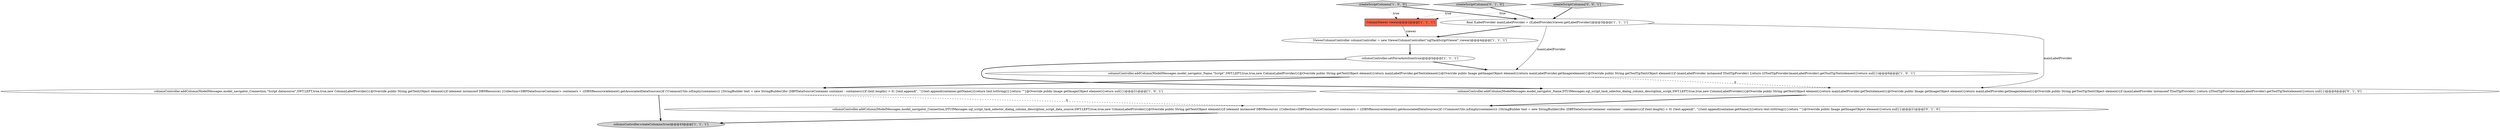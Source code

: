 digraph {
5 [style = filled, label = "ViewerColumnController columnController = new ViewerColumnController(\"sqlTaskScriptViewer\",viewer)@@@4@@@['1', '1', '1']", fillcolor = white, shape = ellipse image = "AAA0AAABBB1BBB"];
1 [style = filled, label = "columnController.addColumn(ModelMessages.model_navigator_Connection,\"Script datasource\",SWT.LEFT,true,true,new ColumnLabelProvider(){@Override public String getText(Object element){if (element instanceof DBNResource) {Collection<DBPDataSourceContainer> containers = ((DBNResource)element).getAssociatedDataSources()if (!CommonUtils.isEmpty(containers)) {StringBuilder text = new StringBuilder()for (DBPDataSourceContainer container : containers){if (text.length() > 0) {text.append(\", \")}text.append(container.getName())}return text.toString()}}return \"\"}@Override public Image getImage(Object element){return null}})@@@21@@@['1', '0', '1']", fillcolor = white, shape = ellipse image = "AAA0AAABBB1BBB"];
4 [style = filled, label = "columnController.createColumns(true)@@@43@@@['1', '1', '1']", fillcolor = lightgray, shape = ellipse image = "AAA0AAABBB1BBB"];
8 [style = filled, label = "columnController.addColumn(ModelMessages.model_navigator_Name,DTUIMessages.sql_script_task_selector_dialog_column_description_script,SWT.LEFT,true,true,new ColumnLabelProvider(){@Override public String getText(Object element){return mainLabelProvider.getText(element)}@Override public Image getImage(Object element){return mainLabelProvider.getImage(element)}@Override public String getToolTipText(Object element){if (mainLabelProvider instanceof IToolTipProvider) {return ((IToolTipProvider)mainLabelProvider).getToolTipText(element)}return null}})@@@6@@@['0', '1', '0']", fillcolor = white, shape = ellipse image = "AAA1AAABBB2BBB"];
10 [style = filled, label = "createScriptColumns['0', '1', '0']", fillcolor = lightgray, shape = diamond image = "AAA0AAABBB2BBB"];
6 [style = filled, label = "createScriptColumns['1', '0', '0']", fillcolor = lightgray, shape = diamond image = "AAA0AAABBB1BBB"];
7 [style = filled, label = "ColumnViewer viewer@@@2@@@['1', '1', '1']", fillcolor = tomato, shape = box image = "AAA0AAABBB1BBB"];
0 [style = filled, label = "columnController.setForceAutoSize(true)@@@5@@@['1', '1', '1']", fillcolor = white, shape = ellipse image = "AAA0AAABBB1BBB"];
11 [style = filled, label = "createScriptColumns['0', '0', '1']", fillcolor = lightgray, shape = diamond image = "AAA0AAABBB3BBB"];
9 [style = filled, label = "columnController.addColumn(ModelMessages.model_navigator_Connection,DTUIMessages.sql_script_task_selector_dialog_column_description_script_data_source,SWT.LEFT,true,true,new ColumnLabelProvider(){@Override public String getText(Object element){if (element instanceof DBNResource) {Collection<DBPDataSourceContainer> containers = ((DBNResource)element).getAssociatedDataSources()if (!CommonUtils.isEmpty(containers)) {StringBuilder text = new StringBuilder()for (DBPDataSourceContainer container : containers){if (text.length() > 0) {text.append(\", \")}text.append(container.getName())}return text.toString()}}return \"\"}@Override public Image getImage(Object element){return null}})@@@21@@@['0', '1', '0']", fillcolor = white, shape = ellipse image = "AAA1AAABBB2BBB"];
2 [style = filled, label = "columnController.addColumn(ModelMessages.model_navigator_Name,\"Script\",SWT.LEFT,true,true,new ColumnLabelProvider(){@Override public String getText(Object element){return mainLabelProvider.getText(element)}@Override public Image getImage(Object element){return mainLabelProvider.getImage(element)}@Override public String getToolTipText(Object element){if (mainLabelProvider instanceof IToolTipProvider) {return ((IToolTipProvider)mainLabelProvider).getToolTipText(element)}return null}})@@@6@@@['1', '0', '1']", fillcolor = white, shape = ellipse image = "AAA0AAABBB1BBB"];
3 [style = filled, label = "final ILabelProvider mainLabelProvider = (ILabelProvider)viewer.getLabelProvider()@@@3@@@['1', '1', '1']", fillcolor = white, shape = ellipse image = "AAA0AAABBB1BBB"];
3->2 [style = solid, label="mainLabelProvider"];
2->8 [style = dashed, label="0"];
11->3 [style = bold, label=""];
5->0 [style = bold, label=""];
7->5 [style = solid, label="viewer"];
0->2 [style = bold, label=""];
6->7 [style = dotted, label="true"];
8->9 [style = bold, label=""];
0->8 [style = bold, label=""];
11->7 [style = dotted, label="true"];
10->7 [style = dotted, label="true"];
9->4 [style = bold, label=""];
2->1 [style = bold, label=""];
6->3 [style = bold, label=""];
1->9 [style = dashed, label="0"];
3->5 [style = bold, label=""];
10->3 [style = bold, label=""];
1->4 [style = bold, label=""];
3->8 [style = solid, label="mainLabelProvider"];
}
